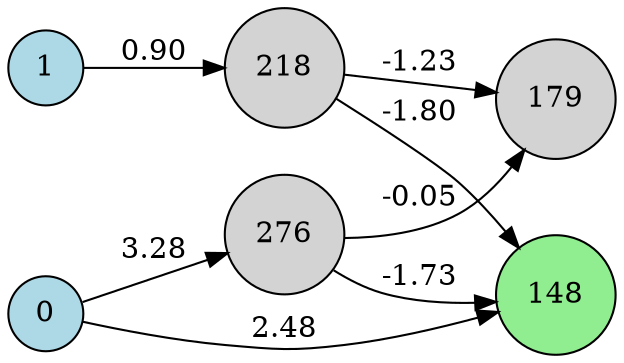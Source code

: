 digraph neat {
  rankdir=LR;
  node [shape=circle];
  node0 [label="0", style=filled, fillcolor=lightblue];
  node1 [label="1", style=filled, fillcolor=lightblue];
  node148 [label="148", style=filled, fillcolor=lightgreen];
  node179 [label="179", style=filled, fillcolor=lightgray];
  node218 [label="218", style=filled, fillcolor=lightgray];
  node276 [label="276", style=filled, fillcolor=lightgray];
  node0 -> node148 [label="2.48"];
  node1 -> node218 [label="0.90"];
  node218 -> node179 [label="-1.23"];
  node0 -> node276 [label="3.28"];
  node276 -> node179 [label="-0.05"];
  node218 -> node148 [label="-1.80"];
  node276 -> node148 [label="-1.73"];
}
